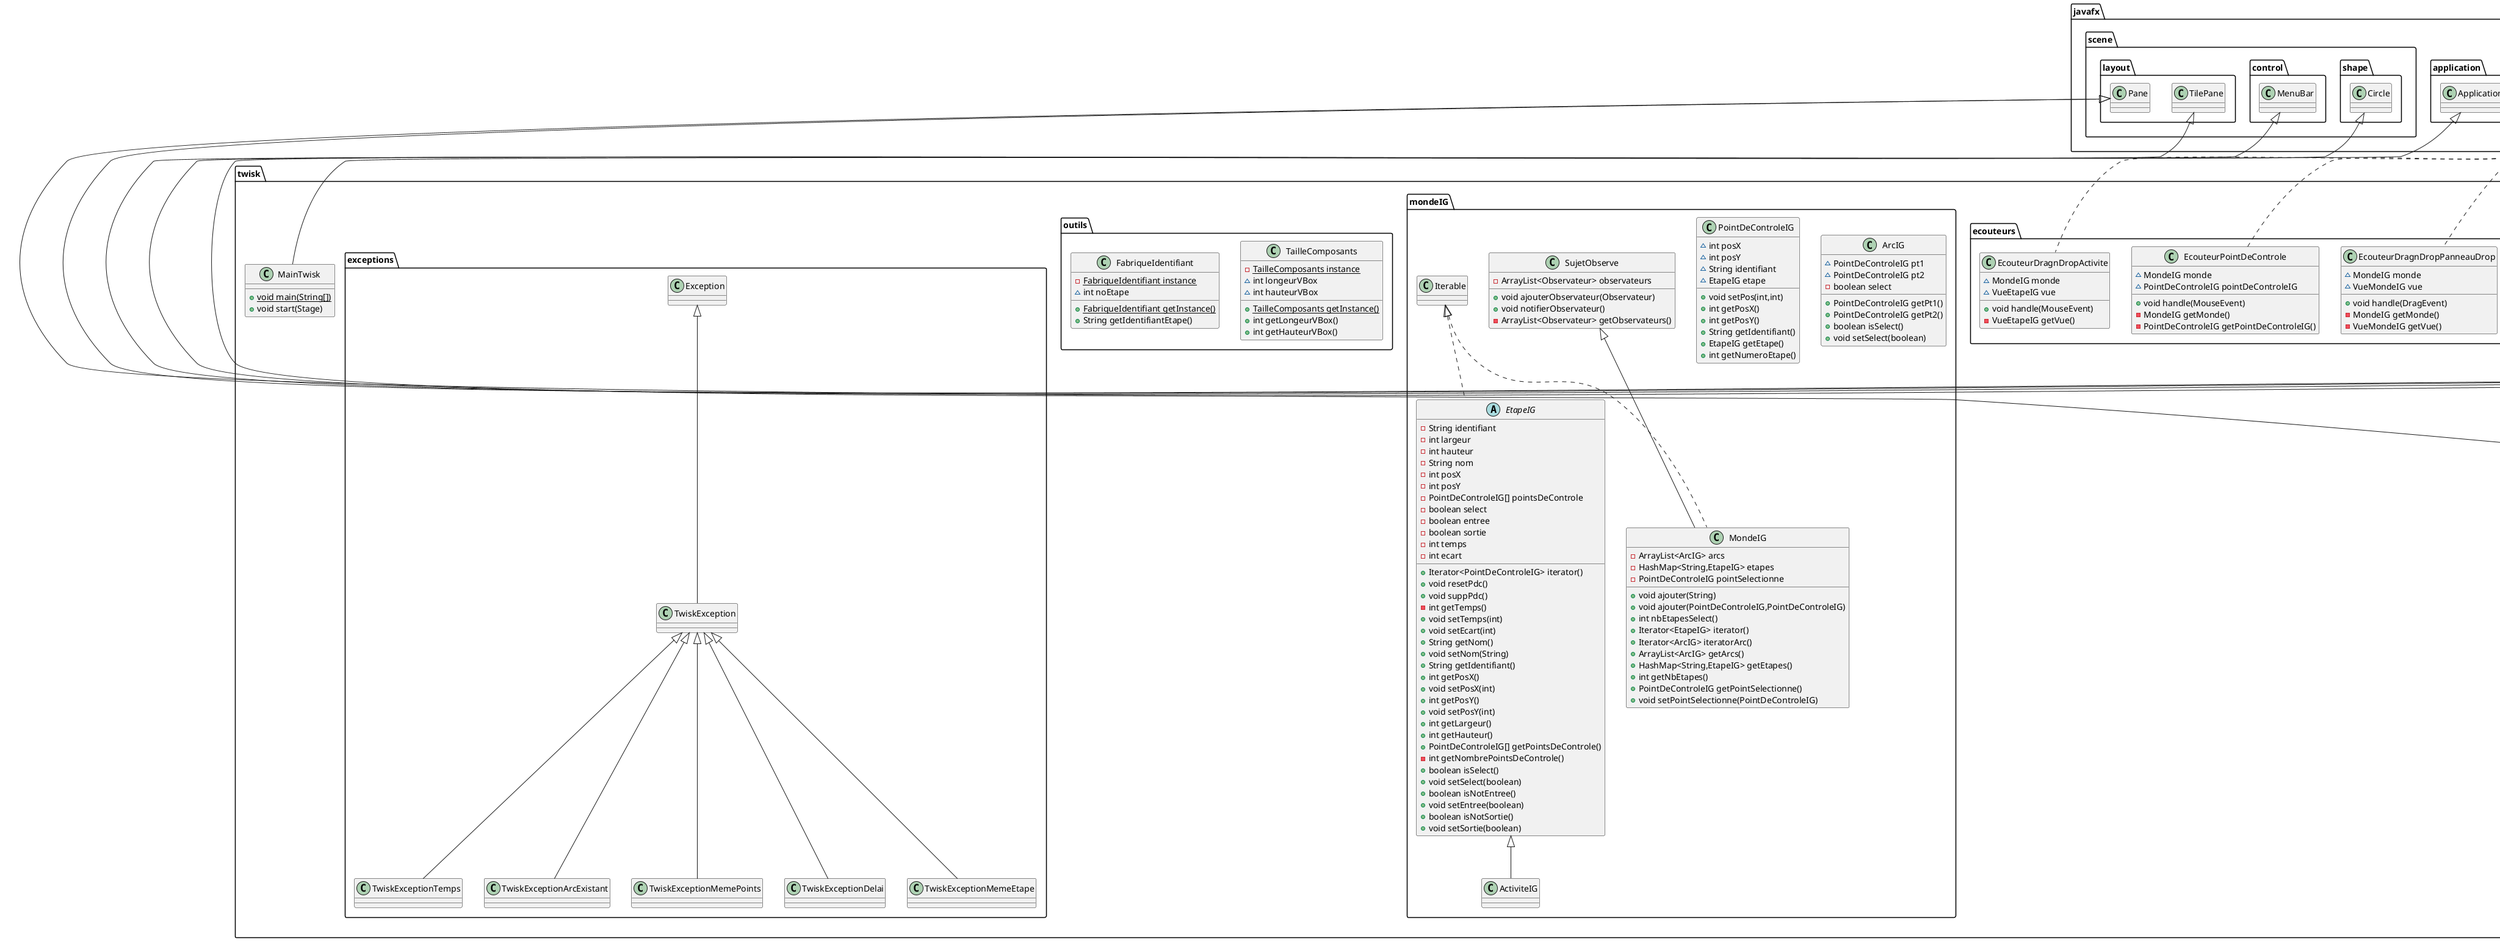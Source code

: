@startuml
class twisk.vues.VueArcIG {
~ MondeIG monde
~ ArcIG arc
+ void reagir()
- int getAX()
- int getBX()
- int getAY()
- int getBY()
- MondeIG getMonde()
- ArcIG getArc()
}
class twisk.ecouteurs.EcouteurDesactiverSelection {
~ MondeIG monde
+ void handle(ActionEvent)
- MondeIG getMonde()
}
class twisk.mondeIG.ActiviteIG {
}
class twisk.outils.TailleComposants {
- {static} TailleComposants instance
~ int longeurVBox
~ int hauteurVBox
+ {static} TailleComposants getInstance()
+ int getLongeurVBox()
+ int getHauteurVBox()
}
class twisk.ecouteurs.EcouteurSortie {
- MondeIG monde
+ void handle(ActionEvent)
- MondeIG getMonde()
}
class twisk.ecouteurs.EcouteurArc {
- MondeIG monde
- ArcIG arc
+ void handle(MouseEvent)
- MondeIG getMonde()
- ArcIG getArc()
}
class twisk.exceptions.TwiskExceptionArcExistant {
}
class twisk.ecouteurs.EcouteurTemps {
~ MondeIG monde
+ void handle(ActionEvent)
- MondeIG getMonde()
}
class twisk.exceptions.TwiskException {
}
class twisk.exceptions.TwiskExceptionMemePoints {
}
class twisk.ecouteurs.EcouteurEntree {
- MondeIG monde
+ void handle(ActionEvent)
- MondeIG getMonde()
}
class twisk.exceptions.TwiskExceptionDelai {
}
class twisk.mondeIG.ArcIG {
~ PointDeControleIG pt1
~ PointDeControleIG pt2
- boolean select
+ PointDeControleIG getPt1()
+ PointDeControleIG getPt2()
+ boolean isSelect()
+ void setSelect(boolean)
}
abstract class twisk.mondeIG.EtapeIG {
- String identifiant
- int largeur
- int hauteur
- String nom
- int posX
- int posY
- PointDeControleIG[] pointsDeControle
- boolean select
- boolean entree
- boolean sortie
- int temps
- int ecart
+ Iterator<PointDeControleIG> iterator()
+ void resetPdc()
+ void suppPdc()
- int getTemps()
+ void setTemps(int)
+ void setEcart(int)
+ String getNom()
+ void setNom(String)
+ String getIdentifiant()
+ int getPosX()
+ void setPosX(int)
+ int getPosY()
+ void setPosY(int)
+ int getLargeur()
+ int getHauteur()
+ PointDeControleIG[] getPointsDeControle()
- int getNombrePointsDeControle()
+ boolean isSelect()
+ void setSelect(boolean)
+ boolean isNotEntree()
+ void setEntree(boolean)
+ boolean isNotSortie()
+ void setSortie(boolean)
}
class twisk.MainTwisk {
+ {static} void main(String[])
+ void start(Stage)
}
abstract class twisk.vues.VueEtapeIG {
- MondeIG monde
- EtapeIG etape
- MondeIG getMonde()
+ EtapeIG getEtape()
}
class twisk.ecouteurs.EcouteurRenommer {
~ MondeIG monde
+ void handle(ActionEvent)
- MondeIG getMonde()
}
class twisk.mondeIG.PointDeControleIG {
~ int posX
~ int posY
~ String identifiant
~ EtapeIG etape
+ void setPos(int,int)
+ int getPosX()
+ int getPosY()
+ String getIdentifiant()
+ EtapeIG getEtape()
+ int getNumeroEtape()
}
class twisk.ecouteurs.EcouteurDragnDropPanneauDrop {
~ MondeIG monde
~ VueMondeIG vue
+ void handle(DragEvent)
- MondeIG getMonde()
- VueMondeIG getVue()
}
class twisk.ecouteurs.EcouteurPointDeControle {
~ MondeIG monde
~ PointDeControleIG pointDeControleIG
+ void handle(MouseEvent)
- MondeIG getMonde()
- PointDeControleIG getPointDeControleIG()
}
class twisk.exceptions.TwiskExceptionMemeEtape {
}
class twisk.ecouteurs.EcouteurDragnDropActivite {
~ MondeIG monde
~ VueEtapeIG vue
+ void handle(MouseEvent)
- VueEtapeIG getVue()
}
class twisk.vues.VueMondeIG {
- MondeIG monde
+ void reagir()
- MondeIG getMonde()
}
class twisk.vues.VueActiviteIG {
+ void reagir()
}
class twisk.ecouteurs.EcouteurDragnDropPanneau {
~ MondeIG monde
~ VueMondeIG vue
+ void handle(DragEvent)
}
class twisk.vues.VueMenu {
~ MondeIG monde
~ MenuItem renommer
~ MenuItem modifierDelai
~ MenuItem modifierEcart
+ void reagir()
- MondeIG getMonde()
- MenuItem getRenommer()
- MenuItem getModifierDelai()
- MenuItem getModifierEcart()
}
class twisk.mondeIG.MondeIG {
- ArrayList<ArcIG> arcs
- HashMap<String,EtapeIG> etapes
- PointDeControleIG pointSelectionne
+ void ajouter(String)
+ void ajouter(PointDeControleIG,PointDeControleIG)
+ int nbEtapesSelect()
+ Iterator<EtapeIG> iterator()
+ Iterator<ArcIG> iteratorArc()
+ ArrayList<ArcIG> getArcs()
+ HashMap<String,EtapeIG> getEtapes()
+ int getNbEtapes()
+ PointDeControleIG getPointSelectionne()
+ void setPointSelectionne(PointDeControleIG)
}
class twisk.ecouteurs.EcouteurEtape {
- MondeIG monde
- EtapeIG etape
+ void handle(MouseEvent)
- MondeIG getMonde()
- EtapeIG getEtape()
}
class twisk.ecouteurs.EcouteurEcart {
~ MondeIG monde
+ void handle(ActionEvent)
- MondeIG getMonde()
}
class twisk.vues.VueOutils {
- Button plus
- MondeIG monde
- Button getPlus()
- MondeIG getMonde()
+ void reagir()
}
interface twisk.vues.Observateur {
~ void reagir()
}
class twisk.outils.FabriqueIdentifiant {
- {static} FabriqueIdentifiant instance
~ int noEtape
+ {static} FabriqueIdentifiant getInstance()
+ String getIdentifiantEtape()
}
class twisk.ecouteurs.EcouteurSupprimerSelection {
~ MondeIG monde
+ void handle(ActionEvent)
- MondeIG getMonde()
}
class twisk.vues.VuePointDeControleIG {
~ MondeIG monde
~ PointDeControleIG pointDeControle
+ void reagir()
- MondeIG getMonde()
- PointDeControleIG getPointDeControle()
}
class twisk.mondeIG.SujetObserve {
- ArrayList<Observateur> observateurs
+ void ajouterObservateur(Observateur)
+ void notifierObservateur()
- ArrayList<Observateur> getObservateurs()
}
class twisk.exceptions.TwiskExceptionTemps {
}


twisk.vues.Observateur <|.. twisk.vues.VueArcIG
javafx.scene.layout.Pane <|-- twisk.vues.VueArcIG
javafx.event.EventHandler <|.. twisk.ecouteurs.EcouteurDesactiverSelection
twisk.mondeIG.EtapeIG <|-- twisk.mondeIG.ActiviteIG
javafx.event.EventHandler <|.. twisk.ecouteurs.EcouteurSortie
javafx.event.EventHandler <|.. twisk.ecouteurs.EcouteurArc
twisk.exceptions.TwiskException <|-- twisk.exceptions.TwiskExceptionArcExistant
javafx.event.EventHandler <|.. twisk.ecouteurs.EcouteurTemps
twisk.exceptions.Exception <|-- twisk.exceptions.TwiskException
twisk.exceptions.TwiskException <|-- twisk.exceptions.TwiskExceptionMemePoints
javafx.event.EventHandler <|.. twisk.ecouteurs.EcouteurEntree
twisk.exceptions.TwiskException <|-- twisk.exceptions.TwiskExceptionDelai
twisk.mondeIG.Iterable <|.. twisk.mondeIG.EtapeIG
javafx.application.Application <|-- twisk.MainTwisk
twisk.vues.Observateur <|.. twisk.vues.VueEtapeIG
twisk.vues.VBox <|-- twisk.vues.VueEtapeIG
javafx.event.EventHandler <|.. twisk.ecouteurs.EcouteurRenommer
javafx.event.EventHandler <|.. twisk.ecouteurs.EcouteurDragnDropPanneauDrop
javafx.event.EventHandler <|.. twisk.ecouteurs.EcouteurPointDeControle
twisk.exceptions.TwiskException <|-- twisk.exceptions.TwiskExceptionMemeEtape
javafx.event.EventHandler <|.. twisk.ecouteurs.EcouteurDragnDropActivite
twisk.vues.Observateur <|.. twisk.vues.VueMondeIG
javafx.scene.layout.Pane <|-- twisk.vues.VueMondeIG
twisk.vues.Observateur <|.. twisk.vues.VueActiviteIG
twisk.vues.VueEtapeIG <|-- twisk.vues.VueActiviteIG
javafx.event.EventHandler <|.. twisk.ecouteurs.EcouteurDragnDropPanneau
twisk.vues.Observateur <|.. twisk.vues.VueMenu
javafx.scene.control.MenuBar <|-- twisk.vues.VueMenu
twisk.mondeIG.Iterable <|.. twisk.mondeIG.MondeIG
twisk.mondeIG.SujetObserve <|-- twisk.mondeIG.MondeIG
javafx.event.EventHandler <|.. twisk.ecouteurs.EcouteurEtape
javafx.event.EventHandler <|.. twisk.ecouteurs.EcouteurEcart
twisk.vues.Observateur <|.. twisk.vues.VueOutils
javafx.scene.layout.TilePane <|-- twisk.vues.VueOutils
javafx.event.EventHandler <|.. twisk.ecouteurs.EcouteurSupprimerSelection
twisk.vues.Observateur <|.. twisk.vues.VuePointDeControleIG
javafx.scene.shape.Circle <|-- twisk.vues.VuePointDeControleIG
twisk.exceptions.TwiskException <|-- twisk.exceptions.TwiskExceptionTemps
@enduml